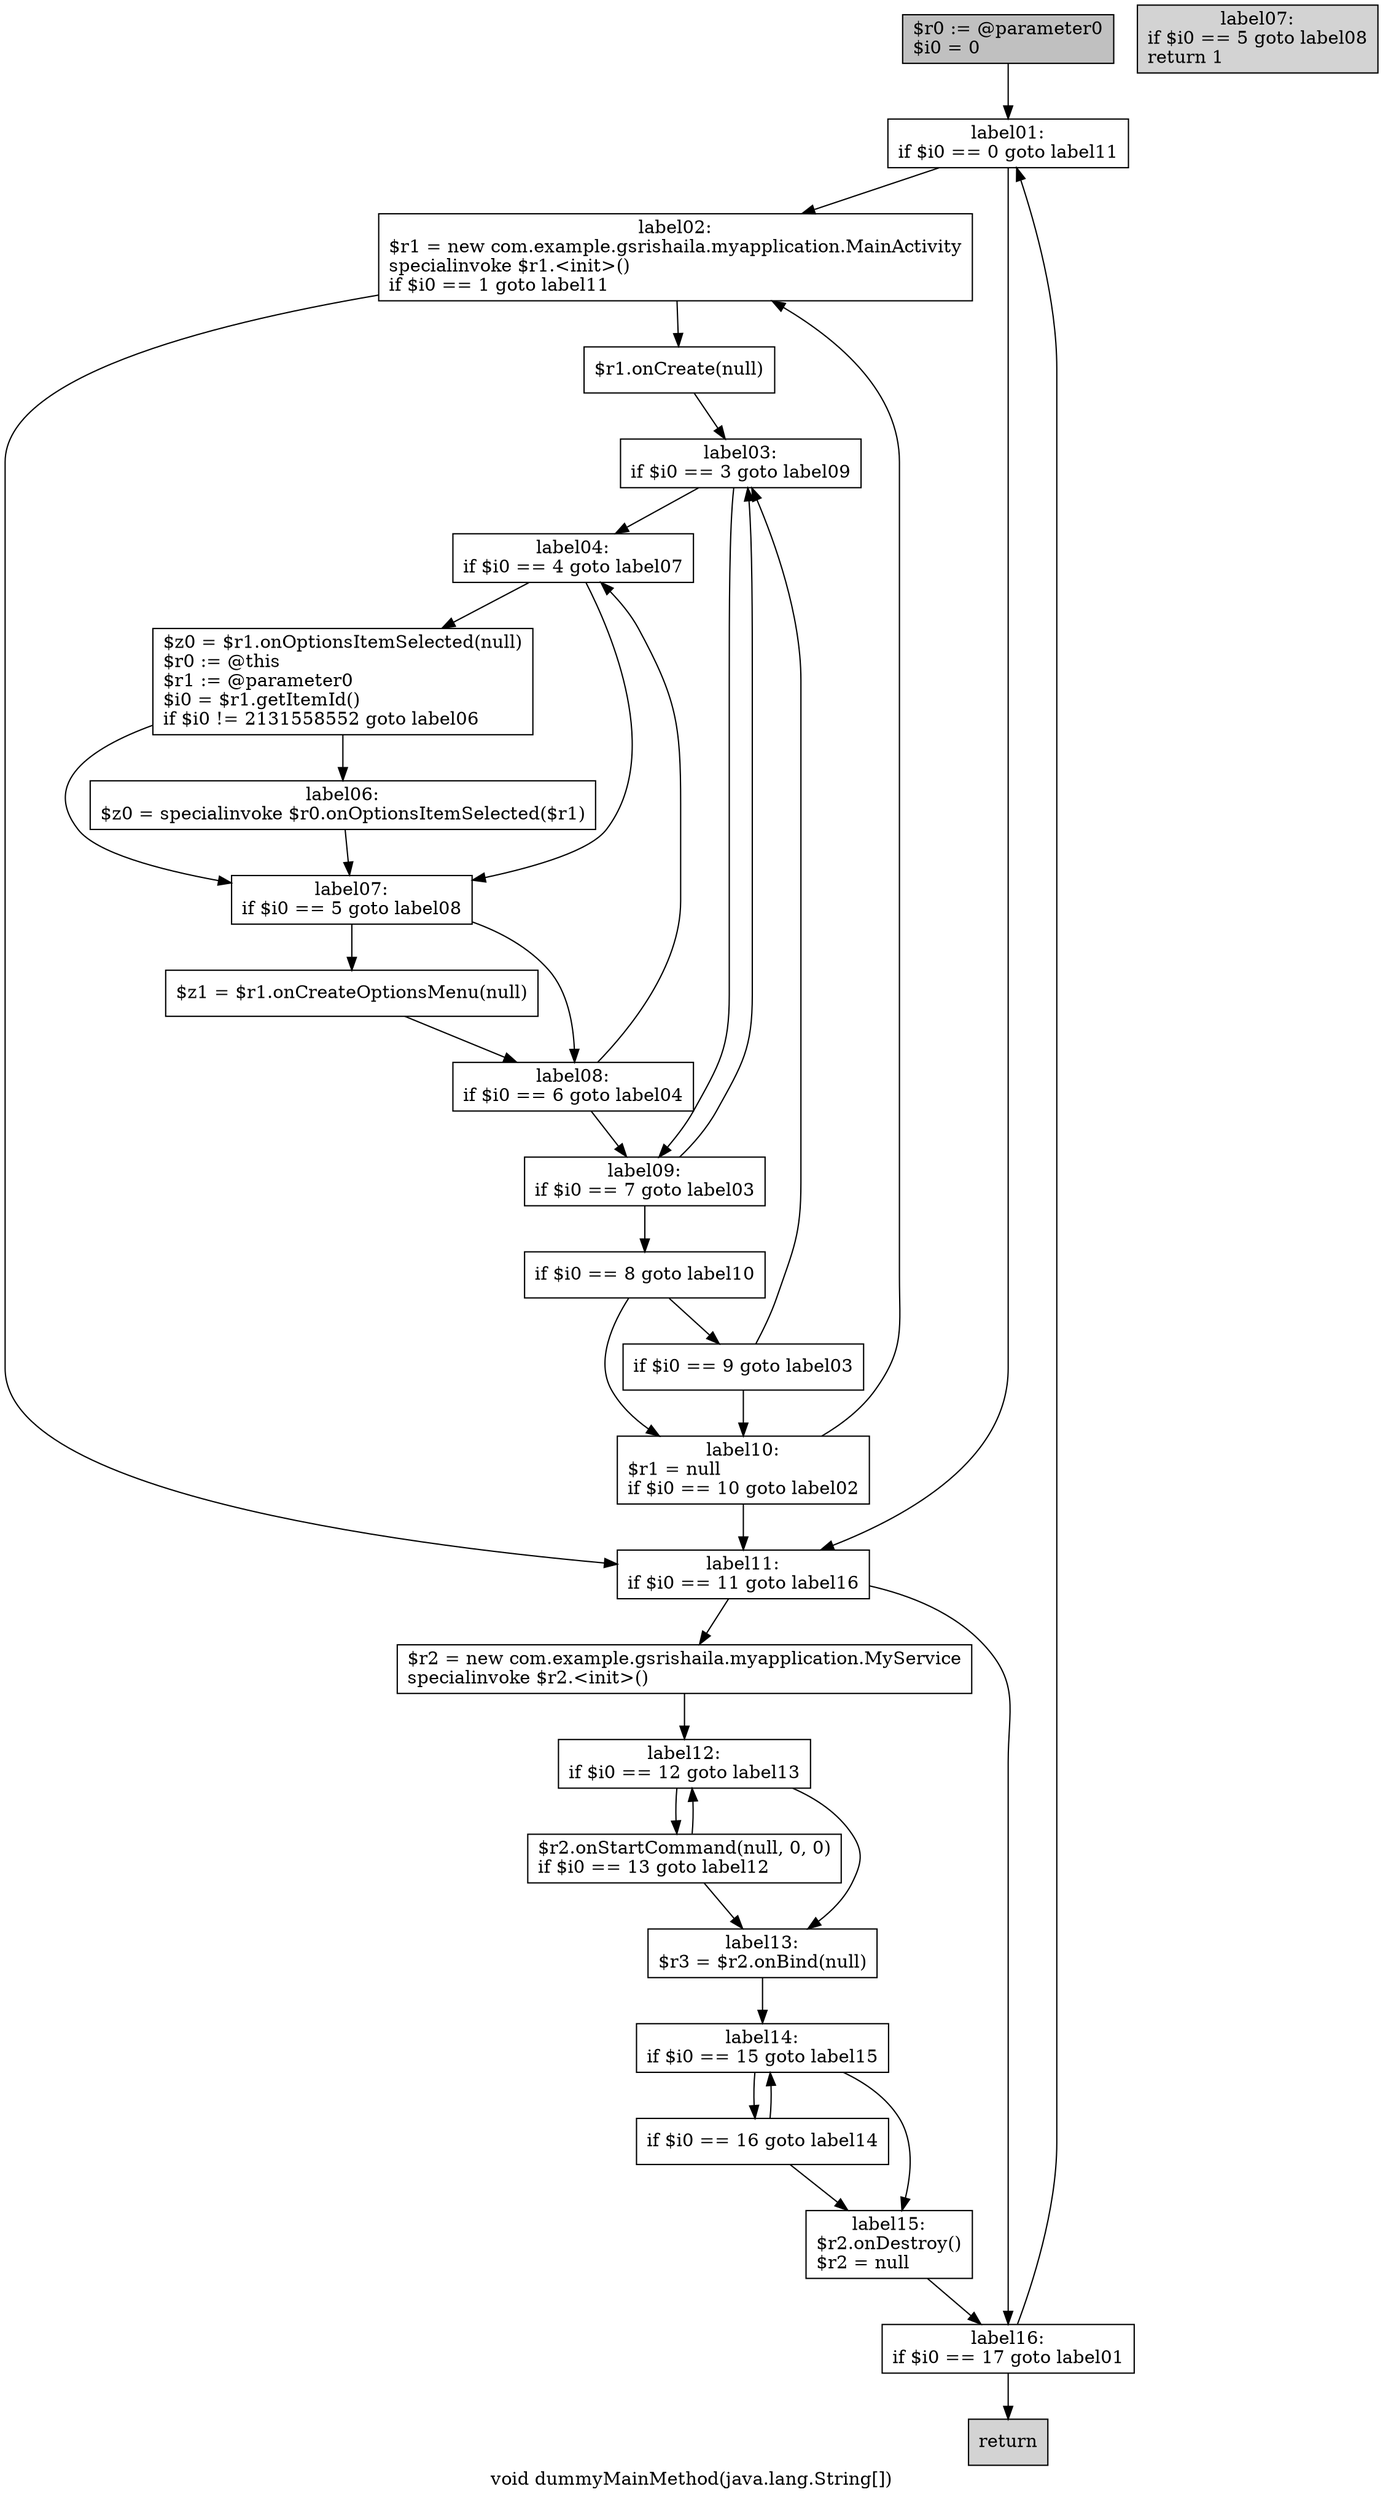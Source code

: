 digraph "void dummyMainMethod(java.lang.String[])" {
    label="void dummyMainMethod(java.lang.String[])";
    node [shape=box];
    "0" [style=filled,fillcolor=gray,label="$r0 := @parameter0\l$i0 = 0\l",];
    "1" [label="label01:\nif $i0 == 0 goto label11\l",];
    "0"->"1";
    "2" [label="label02:\n$r1 = new com.example.gsrishaila.myapplication.MainActivity\lspecialinvoke $r1.<init>()\lif $i0 == 1 goto label11\l",];
    "1"->"2";
    "16" [label="label11:\nif $i0 == 11 goto label16\l",];
    "1"->"16";
    "3" [label="$r1.onCreate(null)\l",];
    "2"->"3";
    "2"->"16";
    "4" [label="label03:\nif $i0 == 3 goto label09\l",];
    "3"->"4";
    "5" [label="label04:\nif $i0 == 4 goto label07\l",];
    "4"->"5";
    "12" [label="label09:\nif $i0 == 7 goto label03\l",];
    "4"->"12";
    "6" [label="$z0 = $r1.onOptionsItemSelected(null)\l$r0 := @this\l$r1 := @parameter0\l$i0 = $r1.getItemId()\lif $i0 != 2131558552 goto label06\l",];
    "5"->"6";
    "9" [label="label07:\nif $i0 == 5 goto label08\l",];
    "5"->"9";
    "8" [label="label06:\n$z0 = specialinvoke $r0.onOptionsItemSelected($r1)\l",];
    "6"->"8";
    "6"->"9";
    "7" [style=filled,fillcolor=lightgray,label="label07:\nif $i0 == 5 goto label08\lreturn 1\l",];
    "8"->"9";
    "10" [label="$z1 = $r1.onCreateOptionsMenu(null)\l",];
    "9"->"10";
    "11" [label="label08:\nif $i0 == 6 goto label04\l",];
    "9"->"11";
    "10"->"11";
    "11"->"5";
    "11"->"12";
    "12"->"4";
    "13" [label="if $i0 == 8 goto label10\l",];
    "12"->"13";
    "14" [label="if $i0 == 9 goto label03\l",];
    "13"->"14";
    "15" [label="label10:\n$r1 = null\lif $i0 == 10 goto label02\l",];
    "13"->"15";
    "14"->"4";
    "14"->"15";
    "15"->"2";
    "15"->"16";
    "17" [label="$r2 = new com.example.gsrishaila.myapplication.MyService\lspecialinvoke $r2.<init>()\l",];
    "16"->"17";
    "24" [label="label16:\nif $i0 == 17 goto label01\l",];
    "16"->"24";
    "18" [label="label12:\nif $i0 == 12 goto label13\l",];
    "17"->"18";
    "19" [label="$r2.onStartCommand(null, 0, 0)\lif $i0 == 13 goto label12\l",];
    "18"->"19";
    "20" [label="label13:\n$r3 = $r2.onBind(null)\l",];
    "18"->"20";
    "19"->"18";
    "19"->"20";
    "21" [label="label14:\nif $i0 == 15 goto label15\l",];
    "20"->"21";
    "22" [label="if $i0 == 16 goto label14\l",];
    "21"->"22";
    "23" [label="label15:\n$r2.onDestroy()\l$r2 = null\l",];
    "21"->"23";
    "22"->"21";
    "22"->"23";
    "23"->"24";
    "24"->"1";
    "25" [style=filled,fillcolor=lightgray,label="return\l",];
    "24"->"25";
}
